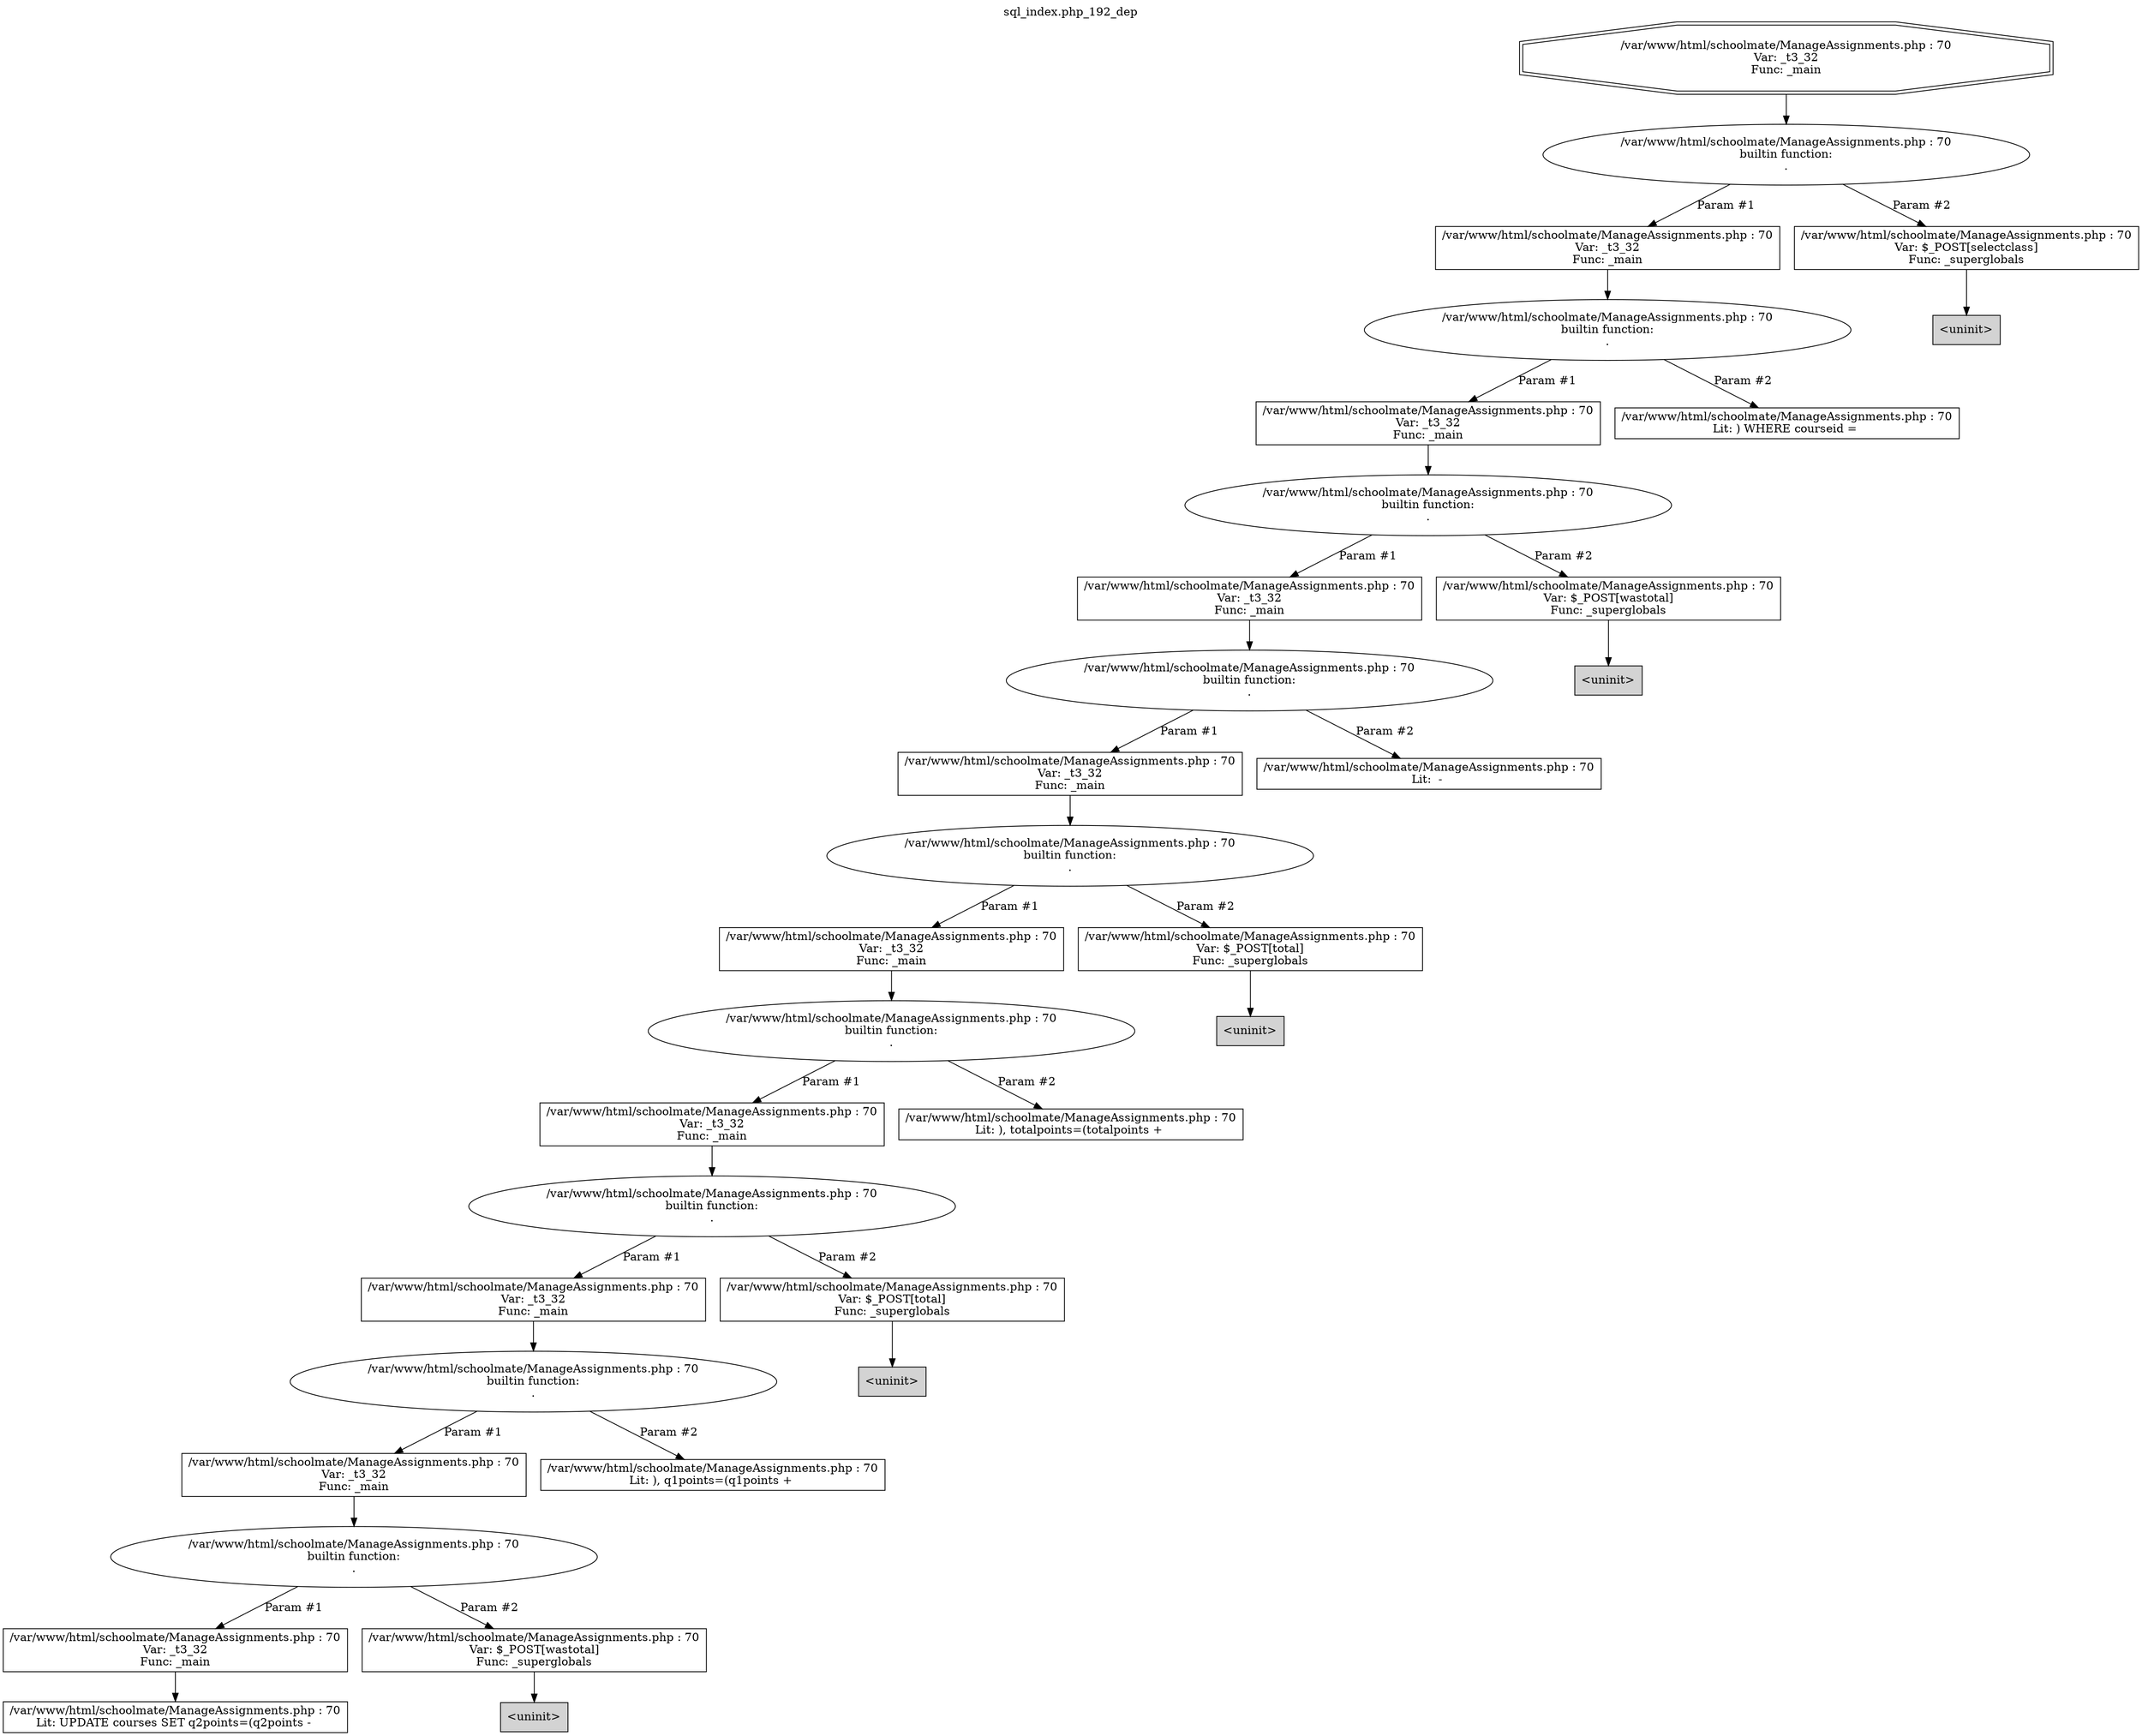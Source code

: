 digraph cfg {
  label="sql_index.php_192_dep";
  labelloc=t;
  n1 [shape=doubleoctagon, label="/var/www/html/schoolmate/ManageAssignments.php : 70\nVar: _t3_32\nFunc: _main\n"];
  n2 [shape=ellipse, label="/var/www/html/schoolmate/ManageAssignments.php : 70\nbuiltin function:\n.\n"];
  n3 [shape=box, label="/var/www/html/schoolmate/ManageAssignments.php : 70\nVar: _t3_32\nFunc: _main\n"];
  n4 [shape=ellipse, label="/var/www/html/schoolmate/ManageAssignments.php : 70\nbuiltin function:\n.\n"];
  n5 [shape=box, label="/var/www/html/schoolmate/ManageAssignments.php : 70\nVar: _t3_32\nFunc: _main\n"];
  n6 [shape=ellipse, label="/var/www/html/schoolmate/ManageAssignments.php : 70\nbuiltin function:\n.\n"];
  n7 [shape=box, label="/var/www/html/schoolmate/ManageAssignments.php : 70\nVar: _t3_32\nFunc: _main\n"];
  n8 [shape=ellipse, label="/var/www/html/schoolmate/ManageAssignments.php : 70\nbuiltin function:\n.\n"];
  n9 [shape=box, label="/var/www/html/schoolmate/ManageAssignments.php : 70\nVar: _t3_32\nFunc: _main\n"];
  n10 [shape=ellipse, label="/var/www/html/schoolmate/ManageAssignments.php : 70\nbuiltin function:\n.\n"];
  n11 [shape=box, label="/var/www/html/schoolmate/ManageAssignments.php : 70\nVar: _t3_32\nFunc: _main\n"];
  n12 [shape=ellipse, label="/var/www/html/schoolmate/ManageAssignments.php : 70\nbuiltin function:\n.\n"];
  n13 [shape=box, label="/var/www/html/schoolmate/ManageAssignments.php : 70\nVar: _t3_32\nFunc: _main\n"];
  n14 [shape=ellipse, label="/var/www/html/schoolmate/ManageAssignments.php : 70\nbuiltin function:\n.\n"];
  n15 [shape=box, label="/var/www/html/schoolmate/ManageAssignments.php : 70\nVar: _t3_32\nFunc: _main\n"];
  n16 [shape=ellipse, label="/var/www/html/schoolmate/ManageAssignments.php : 70\nbuiltin function:\n.\n"];
  n17 [shape=box, label="/var/www/html/schoolmate/ManageAssignments.php : 70\nVar: _t3_32\nFunc: _main\n"];
  n18 [shape=ellipse, label="/var/www/html/schoolmate/ManageAssignments.php : 70\nbuiltin function:\n.\n"];
  n19 [shape=box, label="/var/www/html/schoolmate/ManageAssignments.php : 70\nVar: _t3_32\nFunc: _main\n"];
  n20 [shape=box, label="/var/www/html/schoolmate/ManageAssignments.php : 70\nLit: UPDATE courses SET q2points=(q2points - \n"];
  n21 [shape=box, label="/var/www/html/schoolmate/ManageAssignments.php : 70\nVar: $_POST[wastotal]\nFunc: _superglobals\n"];
  n22 [shape=box, label="<uninit>",style=filled];
  n23 [shape=box, label="/var/www/html/schoolmate/ManageAssignments.php : 70\nLit: ), q1points=(q1points + \n"];
  n24 [shape=box, label="/var/www/html/schoolmate/ManageAssignments.php : 70\nVar: $_POST[total]\nFunc: _superglobals\n"];
  n25 [shape=box, label="<uninit>",style=filled];
  n26 [shape=box, label="/var/www/html/schoolmate/ManageAssignments.php : 70\nLit: ), totalpoints=(totalpoints + \n"];
  n27 [shape=box, label="/var/www/html/schoolmate/ManageAssignments.php : 70\nVar: $_POST[total]\nFunc: _superglobals\n"];
  n28 [shape=box, label="<uninit>",style=filled];
  n29 [shape=box, label="/var/www/html/schoolmate/ManageAssignments.php : 70\nLit:  - \n"];
  n30 [shape=box, label="/var/www/html/schoolmate/ManageAssignments.php : 70\nVar: $_POST[wastotal]\nFunc: _superglobals\n"];
  n31 [shape=box, label="<uninit>",style=filled];
  n32 [shape=box, label="/var/www/html/schoolmate/ManageAssignments.php : 70\nLit: ) WHERE courseid = \n"];
  n33 [shape=box, label="/var/www/html/schoolmate/ManageAssignments.php : 70\nVar: $_POST[selectclass]\nFunc: _superglobals\n"];
  n34 [shape=box, label="<uninit>",style=filled];
  n1 -> n2;
  n3 -> n4;
  n5 -> n6;
  n7 -> n8;
  n9 -> n10;
  n11 -> n12;
  n13 -> n14;
  n15 -> n16;
  n17 -> n18;
  n19 -> n20;
  n18 -> n19[label="Param #1"];
  n18 -> n21[label="Param #2"];
  n21 -> n22;
  n16 -> n17[label="Param #1"];
  n16 -> n23[label="Param #2"];
  n14 -> n15[label="Param #1"];
  n14 -> n24[label="Param #2"];
  n24 -> n25;
  n12 -> n13[label="Param #1"];
  n12 -> n26[label="Param #2"];
  n10 -> n11[label="Param #1"];
  n10 -> n27[label="Param #2"];
  n27 -> n28;
  n8 -> n9[label="Param #1"];
  n8 -> n29[label="Param #2"];
  n6 -> n7[label="Param #1"];
  n6 -> n30[label="Param #2"];
  n30 -> n31;
  n4 -> n5[label="Param #1"];
  n4 -> n32[label="Param #2"];
  n2 -> n3[label="Param #1"];
  n2 -> n33[label="Param #2"];
  n33 -> n34;
}
